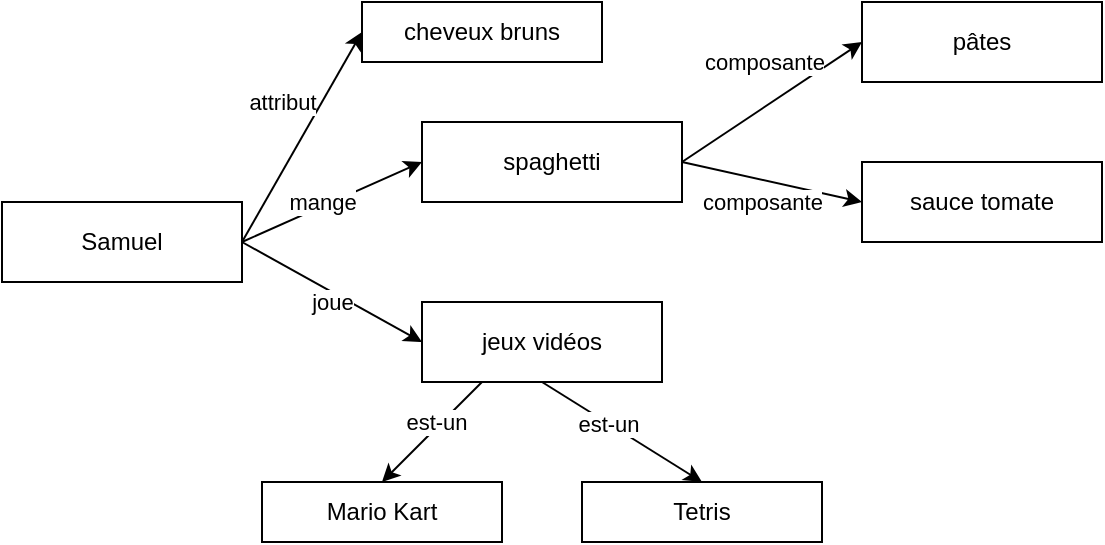 <mxfile version="22.1.0" type="github">
  <diagram name="Page-1" id="3txFmFTTC-RryVnkoHKH">
    <mxGraphModel dx="492" dy="907" grid="1" gridSize="10" guides="1" tooltips="1" connect="1" arrows="1" fold="1" page="1" pageScale="1" pageWidth="850" pageHeight="1100" math="0" shadow="0">
      <root>
        <mxCell id="0" />
        <mxCell id="1" parent="0" />
        <mxCell id="dTJLRae0YfuwFsjXDKLM-3" style="orthogonalLoop=1;jettySize=auto;html=1;exitX=1;exitY=0.5;exitDx=0;exitDy=0;entryX=0;entryY=0.5;entryDx=0;entryDy=0;rounded=0;" edge="1" parent="1" source="dTJLRae0YfuwFsjXDKLM-1" target="dTJLRae0YfuwFsjXDKLM-2">
          <mxGeometry relative="1" as="geometry" />
        </mxCell>
        <mxCell id="dTJLRae0YfuwFsjXDKLM-4" value="mange" style="edgeLabel;html=1;align=center;verticalAlign=middle;resizable=0;points=[];rotation=0;" vertex="1" connectable="0" parent="dTJLRae0YfuwFsjXDKLM-3">
          <mxGeometry x="0.293" y="-2" relative="1" as="geometry">
            <mxPoint x="-19" y="4" as="offset" />
          </mxGeometry>
        </mxCell>
        <mxCell id="dTJLRae0YfuwFsjXDKLM-12" style="rounded=0;orthogonalLoop=1;jettySize=auto;html=1;exitX=1;exitY=0.5;exitDx=0;exitDy=0;entryX=0;entryY=0.5;entryDx=0;entryDy=0;" edge="1" parent="1" source="dTJLRae0YfuwFsjXDKLM-1" target="dTJLRae0YfuwFsjXDKLM-11">
          <mxGeometry relative="1" as="geometry" />
        </mxCell>
        <mxCell id="dTJLRae0YfuwFsjXDKLM-13" value="joue" style="edgeLabel;html=1;align=center;verticalAlign=middle;resizable=0;points=[];rotation=0;" vertex="1" connectable="0" parent="dTJLRae0YfuwFsjXDKLM-12">
          <mxGeometry x="-0.038" y="3" relative="1" as="geometry">
            <mxPoint y="8" as="offset" />
          </mxGeometry>
        </mxCell>
        <mxCell id="dTJLRae0YfuwFsjXDKLM-21" style="rounded=0;orthogonalLoop=1;jettySize=auto;html=1;exitX=1;exitY=0.5;exitDx=0;exitDy=0;entryX=0;entryY=0.5;entryDx=0;entryDy=0;" edge="1" parent="1" source="dTJLRae0YfuwFsjXDKLM-1" target="dTJLRae0YfuwFsjXDKLM-20">
          <mxGeometry relative="1" as="geometry" />
        </mxCell>
        <mxCell id="dTJLRae0YfuwFsjXDKLM-22" value="attribut" style="edgeLabel;html=1;align=center;verticalAlign=middle;resizable=0;points=[];" vertex="1" connectable="0" parent="dTJLRae0YfuwFsjXDKLM-21">
          <mxGeometry x="0.175" y="3" relative="1" as="geometry">
            <mxPoint x="-13" y="-7" as="offset" />
          </mxGeometry>
        </mxCell>
        <mxCell id="dTJLRae0YfuwFsjXDKLM-1" value="Samuel" style="rounded=0;whiteSpace=wrap;html=1;" vertex="1" parent="1">
          <mxGeometry x="60" y="270" width="120" height="40" as="geometry" />
        </mxCell>
        <mxCell id="dTJLRae0YfuwFsjXDKLM-6" style="rounded=0;orthogonalLoop=1;jettySize=auto;html=1;exitX=1;exitY=0.5;exitDx=0;exitDy=0;entryX=0;entryY=0.5;entryDx=0;entryDy=0;" edge="1" parent="1" source="dTJLRae0YfuwFsjXDKLM-2" target="dTJLRae0YfuwFsjXDKLM-5">
          <mxGeometry relative="1" as="geometry" />
        </mxCell>
        <mxCell id="dTJLRae0YfuwFsjXDKLM-9" value="composante" style="edgeLabel;html=1;align=center;verticalAlign=middle;resizable=0;points=[];" vertex="1" connectable="0" parent="dTJLRae0YfuwFsjXDKLM-6">
          <mxGeometry x="-0.005" y="1" relative="1" as="geometry">
            <mxPoint x="-4" y="-19" as="offset" />
          </mxGeometry>
        </mxCell>
        <mxCell id="dTJLRae0YfuwFsjXDKLM-8" style="rounded=0;orthogonalLoop=1;jettySize=auto;html=1;exitX=1;exitY=0.5;exitDx=0;exitDy=0;entryX=0;entryY=0.5;entryDx=0;entryDy=0;" edge="1" parent="1" source="dTJLRae0YfuwFsjXDKLM-2" target="dTJLRae0YfuwFsjXDKLM-7">
          <mxGeometry relative="1" as="geometry" />
        </mxCell>
        <mxCell id="dTJLRae0YfuwFsjXDKLM-2" value="spaghetti" style="rounded=0;whiteSpace=wrap;html=1;" vertex="1" parent="1">
          <mxGeometry x="270" y="230" width="130" height="40" as="geometry" />
        </mxCell>
        <mxCell id="dTJLRae0YfuwFsjXDKLM-5" value="pâtes" style="rounded=0;whiteSpace=wrap;html=1;" vertex="1" parent="1">
          <mxGeometry x="490" y="170" width="120" height="40" as="geometry" />
        </mxCell>
        <mxCell id="dTJLRae0YfuwFsjXDKLM-7" value="sauce tomate" style="rounded=0;whiteSpace=wrap;html=1;" vertex="1" parent="1">
          <mxGeometry x="490" y="250" width="120" height="40" as="geometry" />
        </mxCell>
        <mxCell id="dTJLRae0YfuwFsjXDKLM-10" value="composante" style="edgeLabel;html=1;align=center;verticalAlign=middle;resizable=0;points=[];" vertex="1" connectable="0" parent="1">
          <mxGeometry x="439.999" y="270.003" as="geometry" />
        </mxCell>
        <mxCell id="dTJLRae0YfuwFsjXDKLM-14" style="rounded=0;orthogonalLoop=1;jettySize=auto;html=1;exitX=0.25;exitY=1;exitDx=0;exitDy=0;entryX=0.5;entryY=0;entryDx=0;entryDy=0;" edge="1" parent="1" source="dTJLRae0YfuwFsjXDKLM-11" target="dTJLRae0YfuwFsjXDKLM-15">
          <mxGeometry relative="1" as="geometry">
            <mxPoint x="260" y="410" as="targetPoint" />
          </mxGeometry>
        </mxCell>
        <mxCell id="dTJLRae0YfuwFsjXDKLM-16" value="est-un" style="edgeLabel;html=1;align=center;verticalAlign=middle;resizable=0;points=[];" vertex="1" connectable="0" parent="dTJLRae0YfuwFsjXDKLM-14">
          <mxGeometry x="-0.14" y="-2" relative="1" as="geometry">
            <mxPoint as="offset" />
          </mxGeometry>
        </mxCell>
        <mxCell id="dTJLRae0YfuwFsjXDKLM-18" style="rounded=0;orthogonalLoop=1;jettySize=auto;html=1;exitX=0.5;exitY=1;exitDx=0;exitDy=0;entryX=0.5;entryY=0;entryDx=0;entryDy=0;" edge="1" parent="1" source="dTJLRae0YfuwFsjXDKLM-11" target="dTJLRae0YfuwFsjXDKLM-17">
          <mxGeometry relative="1" as="geometry" />
        </mxCell>
        <mxCell id="dTJLRae0YfuwFsjXDKLM-19" value="est-un" style="edgeLabel;html=1;align=center;verticalAlign=middle;resizable=0;points=[];" vertex="1" connectable="0" parent="dTJLRae0YfuwFsjXDKLM-18">
          <mxGeometry x="-0.171" relative="1" as="geometry">
            <mxPoint as="offset" />
          </mxGeometry>
        </mxCell>
        <mxCell id="dTJLRae0YfuwFsjXDKLM-11" value="jeux vidéos" style="rounded=0;whiteSpace=wrap;html=1;" vertex="1" parent="1">
          <mxGeometry x="270" y="320" width="120" height="40" as="geometry" />
        </mxCell>
        <mxCell id="dTJLRae0YfuwFsjXDKLM-15" value="Mario Kart" style="rounded=0;whiteSpace=wrap;html=1;" vertex="1" parent="1">
          <mxGeometry x="190" y="410" width="120" height="30" as="geometry" />
        </mxCell>
        <mxCell id="dTJLRae0YfuwFsjXDKLM-17" value="Tetris" style="rounded=0;whiteSpace=wrap;html=1;" vertex="1" parent="1">
          <mxGeometry x="350" y="410" width="120" height="30" as="geometry" />
        </mxCell>
        <mxCell id="dTJLRae0YfuwFsjXDKLM-20" value="cheveux bruns" style="rounded=0;whiteSpace=wrap;html=1;" vertex="1" parent="1">
          <mxGeometry x="240" y="170" width="120" height="30" as="geometry" />
        </mxCell>
      </root>
    </mxGraphModel>
  </diagram>
</mxfile>
